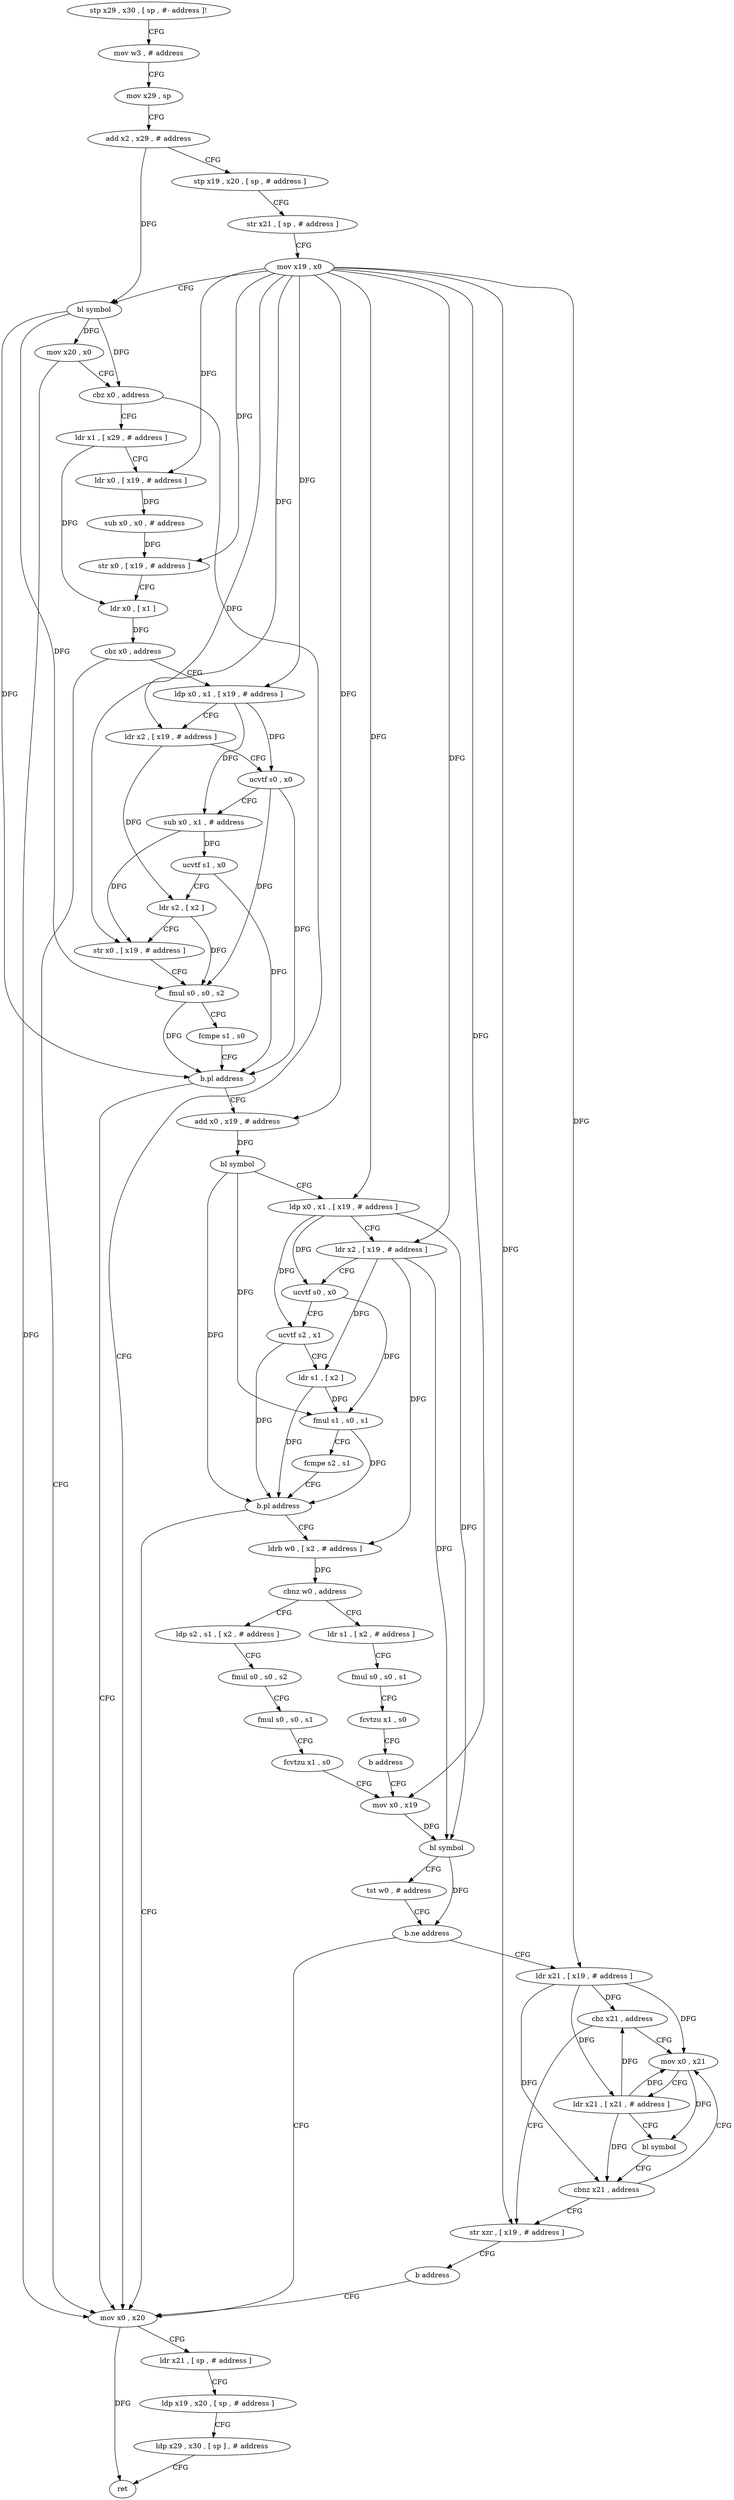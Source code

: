 digraph "func" {
"175456" [label = "stp x29 , x30 , [ sp , #- address ]!" ]
"175460" [label = "mov w3 , # address" ]
"175464" [label = "mov x29 , sp" ]
"175468" [label = "add x2 , x29 , # address" ]
"175472" [label = "stp x19 , x20 , [ sp , # address ]" ]
"175476" [label = "str x21 , [ sp , # address ]" ]
"175480" [label = "mov x19 , x0" ]
"175484" [label = "bl symbol" ]
"175488" [label = "mov x20 , x0" ]
"175492" [label = "cbz x0 , address" ]
"175520" [label = "mov x0 , x20" ]
"175496" [label = "ldr x1 , [ x29 , # address ]" ]
"175524" [label = "ldr x21 , [ sp , # address ]" ]
"175528" [label = "ldp x19 , x20 , [ sp , # address ]" ]
"175532" [label = "ldp x29 , x30 , [ sp ] , # address" ]
"175536" [label = "ret" ]
"175500" [label = "ldr x0 , [ x19 , # address ]" ]
"175504" [label = "sub x0 , x0 , # address" ]
"175508" [label = "str x0 , [ x19 , # address ]" ]
"175512" [label = "ldr x0 , [ x1 ]" ]
"175516" [label = "cbz x0 , address" ]
"175544" [label = "ldp x0 , x1 , [ x19 , # address ]" ]
"175548" [label = "ldr x2 , [ x19 , # address ]" ]
"175552" [label = "ucvtf s0 , x0" ]
"175556" [label = "sub x0 , x1 , # address" ]
"175560" [label = "ucvtf s1 , x0" ]
"175564" [label = "ldr s2 , [ x2 ]" ]
"175568" [label = "str x0 , [ x19 , # address ]" ]
"175572" [label = "fmul s0 , s0 , s2" ]
"175576" [label = "fcmpe s1 , s0" ]
"175580" [label = "b.pl address" ]
"175584" [label = "add x0 , x19 , # address" ]
"175588" [label = "bl symbol" ]
"175592" [label = "ldp x0 , x1 , [ x19 , # address ]" ]
"175596" [label = "ldr x2 , [ x19 , # address ]" ]
"175600" [label = "ucvtf s0 , x0" ]
"175604" [label = "ucvtf s2 , x1" ]
"175608" [label = "ldr s1 , [ x2 ]" ]
"175612" [label = "fmul s1 , s0 , s1" ]
"175616" [label = "fcmpe s2 , s1" ]
"175620" [label = "b.pl address" ]
"175624" [label = "ldrb w0 , [ x2 , # address ]" ]
"175628" [label = "cbnz w0 , address" ]
"175696" [label = "ldr s1 , [ x2 , # address ]" ]
"175632" [label = "ldp s2 , s1 , [ x2 , # address ]" ]
"175700" [label = "fmul s0 , s0 , s1" ]
"175704" [label = "fcvtzu x1 , s0" ]
"175708" [label = "b address" ]
"175648" [label = "mov x0 , x19" ]
"175636" [label = "fmul s0 , s0 , s2" ]
"175640" [label = "fmul s0 , s0 , s1" ]
"175644" [label = "fcvtzu x1 , s0" ]
"175652" [label = "bl symbol" ]
"175656" [label = "tst w0 , # address" ]
"175660" [label = "b.ne address" ]
"175664" [label = "ldr x21 , [ x19 , # address ]" ]
"175668" [label = "cbz x21 , address" ]
"175688" [label = "str xzr , [ x19 , # address ]" ]
"175672" [label = "mov x0 , x21" ]
"175692" [label = "b address" ]
"175676" [label = "ldr x21 , [ x21 , # address ]" ]
"175680" [label = "bl symbol" ]
"175684" [label = "cbnz x21 , address" ]
"175456" -> "175460" [ label = "CFG" ]
"175460" -> "175464" [ label = "CFG" ]
"175464" -> "175468" [ label = "CFG" ]
"175468" -> "175472" [ label = "CFG" ]
"175468" -> "175484" [ label = "DFG" ]
"175472" -> "175476" [ label = "CFG" ]
"175476" -> "175480" [ label = "CFG" ]
"175480" -> "175484" [ label = "CFG" ]
"175480" -> "175500" [ label = "DFG" ]
"175480" -> "175508" [ label = "DFG" ]
"175480" -> "175544" [ label = "DFG" ]
"175480" -> "175548" [ label = "DFG" ]
"175480" -> "175568" [ label = "DFG" ]
"175480" -> "175584" [ label = "DFG" ]
"175480" -> "175592" [ label = "DFG" ]
"175480" -> "175596" [ label = "DFG" ]
"175480" -> "175648" [ label = "DFG" ]
"175480" -> "175664" [ label = "DFG" ]
"175480" -> "175688" [ label = "DFG" ]
"175484" -> "175488" [ label = "DFG" ]
"175484" -> "175492" [ label = "DFG" ]
"175484" -> "175572" [ label = "DFG" ]
"175484" -> "175580" [ label = "DFG" ]
"175488" -> "175492" [ label = "CFG" ]
"175488" -> "175520" [ label = "DFG" ]
"175492" -> "175520" [ label = "CFG" ]
"175492" -> "175496" [ label = "CFG" ]
"175520" -> "175524" [ label = "CFG" ]
"175520" -> "175536" [ label = "DFG" ]
"175496" -> "175500" [ label = "CFG" ]
"175496" -> "175512" [ label = "DFG" ]
"175524" -> "175528" [ label = "CFG" ]
"175528" -> "175532" [ label = "CFG" ]
"175532" -> "175536" [ label = "CFG" ]
"175500" -> "175504" [ label = "DFG" ]
"175504" -> "175508" [ label = "DFG" ]
"175508" -> "175512" [ label = "CFG" ]
"175512" -> "175516" [ label = "DFG" ]
"175516" -> "175544" [ label = "CFG" ]
"175516" -> "175520" [ label = "CFG" ]
"175544" -> "175548" [ label = "CFG" ]
"175544" -> "175552" [ label = "DFG" ]
"175544" -> "175556" [ label = "DFG" ]
"175548" -> "175552" [ label = "CFG" ]
"175548" -> "175564" [ label = "DFG" ]
"175552" -> "175556" [ label = "CFG" ]
"175552" -> "175572" [ label = "DFG" ]
"175552" -> "175580" [ label = "DFG" ]
"175556" -> "175560" [ label = "DFG" ]
"175556" -> "175568" [ label = "DFG" ]
"175560" -> "175564" [ label = "CFG" ]
"175560" -> "175580" [ label = "DFG" ]
"175564" -> "175568" [ label = "CFG" ]
"175564" -> "175572" [ label = "DFG" ]
"175568" -> "175572" [ label = "CFG" ]
"175572" -> "175576" [ label = "CFG" ]
"175572" -> "175580" [ label = "DFG" ]
"175576" -> "175580" [ label = "CFG" ]
"175580" -> "175520" [ label = "CFG" ]
"175580" -> "175584" [ label = "CFG" ]
"175584" -> "175588" [ label = "DFG" ]
"175588" -> "175592" [ label = "CFG" ]
"175588" -> "175612" [ label = "DFG" ]
"175588" -> "175620" [ label = "DFG" ]
"175592" -> "175596" [ label = "CFG" ]
"175592" -> "175600" [ label = "DFG" ]
"175592" -> "175604" [ label = "DFG" ]
"175592" -> "175652" [ label = "DFG" ]
"175596" -> "175600" [ label = "CFG" ]
"175596" -> "175608" [ label = "DFG" ]
"175596" -> "175624" [ label = "DFG" ]
"175596" -> "175652" [ label = "DFG" ]
"175600" -> "175604" [ label = "CFG" ]
"175600" -> "175612" [ label = "DFG" ]
"175604" -> "175608" [ label = "CFG" ]
"175604" -> "175620" [ label = "DFG" ]
"175608" -> "175612" [ label = "DFG" ]
"175608" -> "175620" [ label = "DFG" ]
"175612" -> "175616" [ label = "CFG" ]
"175612" -> "175620" [ label = "DFG" ]
"175616" -> "175620" [ label = "CFG" ]
"175620" -> "175520" [ label = "CFG" ]
"175620" -> "175624" [ label = "CFG" ]
"175624" -> "175628" [ label = "DFG" ]
"175628" -> "175696" [ label = "CFG" ]
"175628" -> "175632" [ label = "CFG" ]
"175696" -> "175700" [ label = "CFG" ]
"175632" -> "175636" [ label = "CFG" ]
"175700" -> "175704" [ label = "CFG" ]
"175704" -> "175708" [ label = "CFG" ]
"175708" -> "175648" [ label = "CFG" ]
"175648" -> "175652" [ label = "DFG" ]
"175636" -> "175640" [ label = "CFG" ]
"175640" -> "175644" [ label = "CFG" ]
"175644" -> "175648" [ label = "CFG" ]
"175652" -> "175656" [ label = "CFG" ]
"175652" -> "175660" [ label = "DFG" ]
"175656" -> "175660" [ label = "CFG" ]
"175660" -> "175520" [ label = "CFG" ]
"175660" -> "175664" [ label = "CFG" ]
"175664" -> "175668" [ label = "DFG" ]
"175664" -> "175672" [ label = "DFG" ]
"175664" -> "175676" [ label = "DFG" ]
"175664" -> "175684" [ label = "DFG" ]
"175668" -> "175688" [ label = "CFG" ]
"175668" -> "175672" [ label = "CFG" ]
"175688" -> "175692" [ label = "CFG" ]
"175672" -> "175676" [ label = "CFG" ]
"175672" -> "175680" [ label = "DFG" ]
"175692" -> "175520" [ label = "CFG" ]
"175676" -> "175680" [ label = "CFG" ]
"175676" -> "175668" [ label = "DFG" ]
"175676" -> "175672" [ label = "DFG" ]
"175676" -> "175684" [ label = "DFG" ]
"175680" -> "175684" [ label = "CFG" ]
"175684" -> "175672" [ label = "CFG" ]
"175684" -> "175688" [ label = "CFG" ]
}
